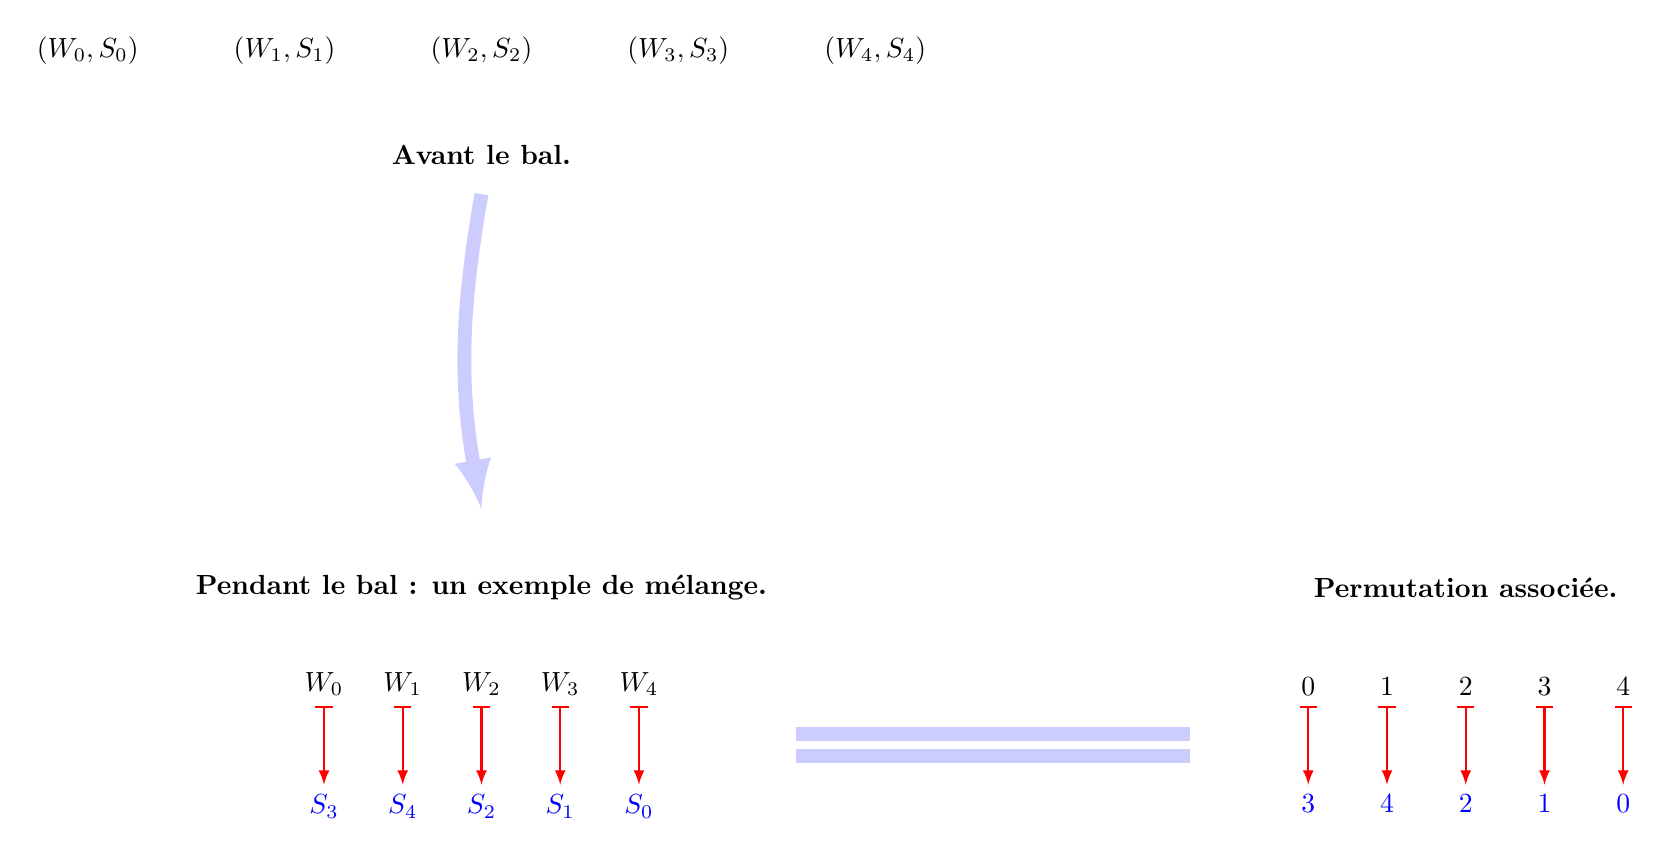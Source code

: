 \begin{tikzpicture}[scale=1]

\foreach \i/\j in {0,1,2,3,4}{
\draw[ultra thick,red] (\i*2.5-1.5,0) node[above,black]{$(W_\i,S_\i)$};
};

\node at (3.5,-1) {\bf Avant le bal.};

\draw [->,>=latex,blue!20,line width=5] (3.5,-1.5) to[bend right=10] ++(0,-4);

\begin{scope}[xshift=1.5cm,yshift=-8cm]
\foreach \i/\j in {0/3,1/4,2/2,3/1,4/0}{
\draw[|->,>=latex,thick,red] (\i*1,0) node[above,black]{$W_\i$} -- ++(0,-1) node[below,blue]{$S_\j$};
};

\node at (2,1.5) {\bf Pendant le bal : un exemple de m\'elange.};
\end{scope}

\draw [double,blue!20,line width=5,double distance=3pt] (7.5,-8.5) to ++(5,0);


\begin{scope}[xshift=14cm,yshift=-8cm]
\foreach \i/\j in {0/3,1/4,2/2,3/1,4/0}{
\draw[|->,>=latex,thick,red] (\i*1,0) node[above,black]{$\i$} -- ++(0,-1) node[below,blue]{$\j$};
};

\node at (2,1.5) {\bf Permutation associ\'ee.};
\end{scope}

\end{tikzpicture}  